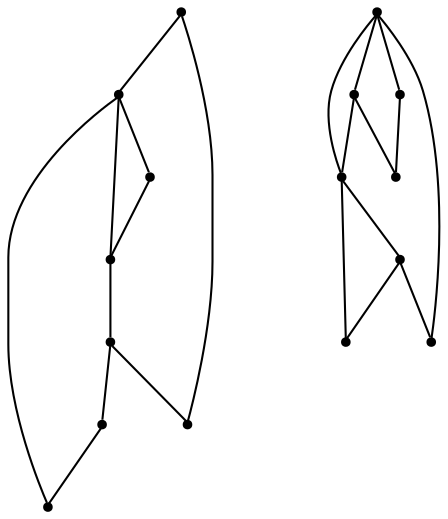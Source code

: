 graph {
  node [shape=point,comment="{\"directed\":false,\"doi\":\"10.1007/978-3-319-73915-1_24\",\"figure\":\"2 (2)\"}"]

  v0 [pos="1369.2233588319066,292.7251249671182"]
  v1 [pos="1504.7187992367444,401.5526814765086"]
  v2 [pos="1496.4884231572694,606.036791576214"]
  v3 [pos="1367.120934977561,722.9581801213315"]
  v4 [pos="1469.7466956249225,426.56449750739216"]
  v5 [pos="1462.6163991716212,578.8316868769683"]
  v6 [pos="1333.2468125741286,695.7541166696644"]
  v7 [pos="1436.9747512654476,347.13616100490833"]
  v8 [pos="1394.869076396813,524.4164620034999"]
  v9 [pos="1301.4770852659906,238.311895155804"]
  v10 [pos="1334.2521772521413,317.7360348741547"]
  v11 [pos="1401.999372850114,372.1482313863453"]
  v12 [pos="1428.7401783504047,551.6245950640234"]
  v13 [pos="1299.3736122027528,668.5459836091409"]
  v14 [pos="1266.501706850657,263.32396553724095"]
  v15 [pos="1265.4984405904283,641.3408789098953"]

  v0 -- v10 [id="-1",pos="1369.2233588319066,292.7251249671182 1334.2500788343573,292.7282884521276 1334.2500788343573,292.7282884521276 1334.2500788343573,292.7282884521276 1334.2521772521413,317.7360348741547 1334.2521772521413,317.7360348741547 1334.2521772521413,317.7360348741547"]
  v13 -- v15 [id="-3",pos="1299.3736122027528,668.5459836091409 1265.5015882171044,668.5501168056356 1265.5015882171044,668.5501168056356 1265.5015882171044,668.5501168056356 1265.4984405904283,641.3408789098953 1265.4984405904283,641.3408789098953 1265.4984405904283,641.3408789098953"]
  v13 -- v6 [id="-4",pos="1299.3736122027528,668.5459836091409 1333.2457633652366,668.5501168056356 1333.2457633652366,668.5501168056356 1333.2457633652366,668.5501168056356 1333.2468125741286,695.7541166696644 1333.2468125741286,695.7541166696644 1333.2468125741286,695.7541166696644"]
  v8 -- v2 [id="-6",pos="1394.869076396813,524.4164620034999 1496.4884231572694,524.4164620034999 1496.4884231572694,524.4164620034999 1496.4884231572694,524.4164620034999 1496.4884231572694,606.036791576214 1496.4884231572694,606.036791576214 1496.4884231572694,606.036791576214"]
  v4 -- v14 [id="-7",pos="1469.7466956249225,426.56449750739216 1266.501706850657,426.56449750739216 1266.501706850657,426.56449750739216 1266.501706850657,426.56449750739216 1266.501706850657,263.32396553724095 1266.501706850657,263.32396553724095 1266.501706850657,263.32396553724095"]
  v14 -- v9 [id="-9",pos="1266.501706850657,263.32396553724095 1266.501706850657,238.311895155804 1266.501706850657,238.311895155804 1266.501706850657,238.311895155804 1301.4770852659906,238.311895155804 1301.4770852659906,238.311895155804 1301.4770852659906,238.311895155804"]
  v9 -- v10 [id="-11",pos="1301.4770852659906,238.311895155804 1334.249951657522,238.31183156816553 1334.249951657522,238.31183156816553 1334.249951657522,238.31183156816553 1334.2521772521413,317.7360348741547 1334.2521772521413,317.7360348741547 1334.2521772521413,317.7360348741547"]
  v13 -- v12 [id="-12",pos="1299.3736122027528,668.5459836091409 1299.3736122027528,551.6245950640234 1299.3736122027528,551.6245950640234 1299.3736122027528,551.6245950640234 1428.7401783504047,551.6245950640234 1428.7401783504047,551.6245950640234 1428.7401783504047,551.6245950640234"]
  v12 -- v5 [id="-13",pos="1428.7401783504047,551.6245950640234 1462.6162719947856,551.6245950640234 1462.6162719947856,551.6245950640234 1462.6162719947856,551.6245950640234 1462.6163991716212,578.8316868769683 1462.6163991716212,578.8316868769683 1462.6163991716212,578.8316868769683"]
  v3 -- v8 [id="-14",pos="1367.120934977561,722.9581801213315 1394.8680271879207,722.962281524007 1394.8680271879207,722.962281524007 1394.8680271879207,722.962281524007 1394.869076396813,524.4164620034999 1394.869076396813,524.4164620034999 1394.869076396813,524.4164620034999"]
  v6 -- v3 [id="-15",pos="1333.2468125741286,695.7541166696644 1333.2457633652366,722.962281524007 1333.2457633652366,722.962281524007 1333.2457633652366,722.962281524007 1367.120934977561,722.9581801213315 1367.120934977561,722.9581801213315 1367.120934977561,722.9581801213315"]
  v7 -- v4 [id="-16",pos="1436.9747512654476,347.13616100490833 1469.746568448087,347.13616100490833 1469.746568448087,347.13616100490833 1469.746568448087,347.13616100490833 1469.7466956249225,426.56449750739216 1469.7466956249225,426.56449750739216 1469.7466956249225,426.56449750739216"]
  v10 -- v7 [id="-17",pos="1334.2521772521413,317.7360348741547 1334.249951657522,347.13616100490833 1334.249951657522,347.13616100490833 1334.249951657522,347.13616100490833 1436.9747512654476,347.13616100490833 1436.9747512654476,347.13616100490833 1436.9747512654476,347.13616100490833"]
  v11 -- v7 [id="-18",pos="1401.999372850114,372.1482313863453 1436.9789481010157,372.1482313863453 1436.9789481010157,372.1482313863453 1436.9789481010157,372.1482313863453 1436.9747512654476,347.13616100490833 1436.9747512654476,347.13616100490833 1436.9747512654476,347.13616100490833"]
  v10 -- v11 [id="-19",pos="1334.2521772521413,317.7360348741547 1334.2500788343573,372.1482313863453 1334.2500788343573,372.1482313863453 1334.2500788343573,372.1482313863453 1401.999372850114,372.1482313863453 1401.999372850114,372.1482313863453 1401.999372850114,372.1482313863453"]
  v13 -- v3 [id="-20",pos="1299.3736122027528,668.5459836091409 1299.3736122027528,722.9581801213315 1299.3736122027528,722.9581801213315 1299.3736122027528,722.9581801213315 1367.120934977561,722.9581801213315 1367.120934977561,722.9581801213315 1367.120934977561,722.9581801213315"]
  v6 -- v5 [id="-23",pos="1333.2468125741286,695.7541166696644 1462.6162719947856,695.7541166696644 1462.6162719947856,695.7541166696644 1462.6162719947856,695.7541166696644 1462.6163991716212,578.8316868769683 1462.6163991716212,578.8316868769683 1462.6163991716212,578.8316868769683"]
  v8 -- v15 [id="-25",pos="1394.869076396813,524.4164620034999 1265.5015882171044,524.4164620034999 1265.5015882171044,524.4164620034999 1265.5015882171044,524.4164620034999 1265.4984405904283,641.3408789098953 1265.4984405904283,641.3408789098953 1265.4984405904283,641.3408789098953"]
  v3 -- v2 [id="-27",pos="1367.120934977561,722.9581801213315 1496.4884231572694,722.9581801213315 1496.4884231572694,722.9581801213315 1496.4884231572694,722.9581801213315 1496.4884231572694,606.036791576214 1496.4884231572694,606.036791576214 1496.4884231572694,606.036791576214"]
  v4 -- v1 [id="-29",pos="1469.7466956249225,426.56449750739216 1504.7189264135798,426.56449750739216 1504.7189264135798,426.56449750739216 1504.7189264135798,426.56449750739216 1504.7187992367444,401.5526814765086 1504.7187992367444,401.5526814765086 1504.7187992367444,401.5526814765086"]
  v1 -- v0 [id="-30",pos="1504.7187992367444,401.5526814765086 1504.7189264135798,292.7282884521276 1504.7189264135798,292.7282884521276 1504.7189264135798,292.7282884521276 1369.2233588319066,292.7251249671182 1369.2233588319066,292.7251249671182 1369.2233588319066,292.7251249671182"]
}